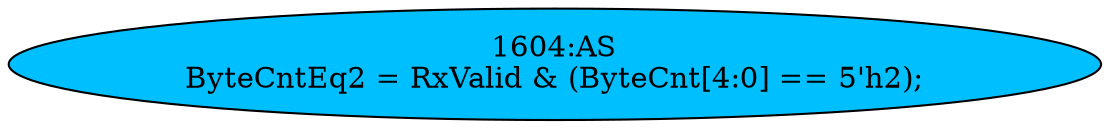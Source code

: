 strict digraph "" {
	node [label="\N"];
	"1604:AS"	 [ast="<pyverilog.vparser.ast.Assign object at 0x7f37fb6874d0>",
		def_var="['ByteCntEq2']",
		fillcolor=deepskyblue,
		label="1604:AS
ByteCntEq2 = RxValid & (ByteCnt[4:0] == 5'h2);",
		statements="[]",
		style=filled,
		typ=Assign,
		use_var="['RxValid', 'ByteCnt']"];
}
